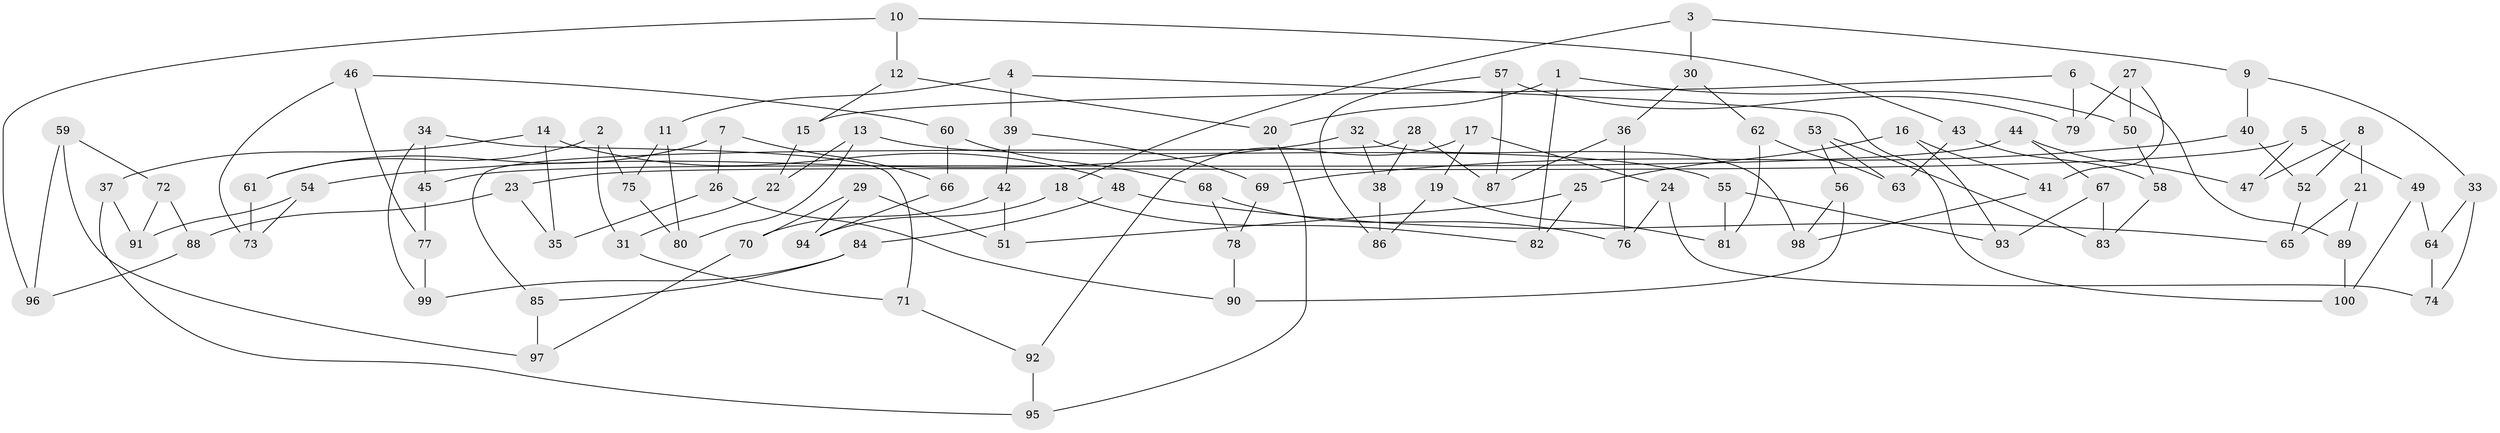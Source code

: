 // Generated by graph-tools (version 1.1) at 2025/11/02/21/25 10:11:15]
// undirected, 100 vertices, 150 edges
graph export_dot {
graph [start="1"]
  node [color=gray90,style=filled];
  1;
  2;
  3;
  4;
  5;
  6;
  7;
  8;
  9;
  10;
  11;
  12;
  13;
  14;
  15;
  16;
  17;
  18;
  19;
  20;
  21;
  22;
  23;
  24;
  25;
  26;
  27;
  28;
  29;
  30;
  31;
  32;
  33;
  34;
  35;
  36;
  37;
  38;
  39;
  40;
  41;
  42;
  43;
  44;
  45;
  46;
  47;
  48;
  49;
  50;
  51;
  52;
  53;
  54;
  55;
  56;
  57;
  58;
  59;
  60;
  61;
  62;
  63;
  64;
  65;
  66;
  67;
  68;
  69;
  70;
  71;
  72;
  73;
  74;
  75;
  76;
  77;
  78;
  79;
  80;
  81;
  82;
  83;
  84;
  85;
  86;
  87;
  88;
  89;
  90;
  91;
  92;
  93;
  94;
  95;
  96;
  97;
  98;
  99;
  100;
  1 -- 82;
  1 -- 50;
  1 -- 20;
  2 -- 61;
  2 -- 31;
  2 -- 75;
  3 -- 18;
  3 -- 9;
  3 -- 30;
  4 -- 39;
  4 -- 11;
  4 -- 100;
  5 -- 23;
  5 -- 47;
  5 -- 49;
  6 -- 15;
  6 -- 79;
  6 -- 89;
  7 -- 61;
  7 -- 26;
  7 -- 66;
  8 -- 52;
  8 -- 21;
  8 -- 47;
  9 -- 40;
  9 -- 33;
  10 -- 96;
  10 -- 43;
  10 -- 12;
  11 -- 80;
  11 -- 75;
  12 -- 20;
  12 -- 15;
  13 -- 22;
  13 -- 80;
  13 -- 55;
  14 -- 35;
  14 -- 37;
  14 -- 48;
  15 -- 22;
  16 -- 25;
  16 -- 93;
  16 -- 41;
  17 -- 19;
  17 -- 92;
  17 -- 24;
  18 -- 82;
  18 -- 94;
  19 -- 86;
  19 -- 81;
  20 -- 95;
  21 -- 89;
  21 -- 65;
  22 -- 31;
  23 -- 35;
  23 -- 88;
  24 -- 74;
  24 -- 76;
  25 -- 82;
  25 -- 51;
  26 -- 90;
  26 -- 35;
  27 -- 41;
  27 -- 50;
  27 -- 79;
  28 -- 85;
  28 -- 38;
  28 -- 87;
  29 -- 51;
  29 -- 94;
  29 -- 70;
  30 -- 36;
  30 -- 62;
  31 -- 71;
  32 -- 54;
  32 -- 38;
  32 -- 98;
  33 -- 64;
  33 -- 74;
  34 -- 99;
  34 -- 71;
  34 -- 45;
  36 -- 76;
  36 -- 87;
  37 -- 95;
  37 -- 91;
  38 -- 86;
  39 -- 42;
  39 -- 69;
  40 -- 52;
  40 -- 69;
  41 -- 98;
  42 -- 70;
  42 -- 51;
  43 -- 58;
  43 -- 63;
  44 -- 45;
  44 -- 47;
  44 -- 67;
  45 -- 77;
  46 -- 77;
  46 -- 60;
  46 -- 73;
  48 -- 65;
  48 -- 84;
  49 -- 64;
  49 -- 100;
  50 -- 58;
  52 -- 65;
  53 -- 63;
  53 -- 56;
  53 -- 83;
  54 -- 73;
  54 -- 91;
  55 -- 93;
  55 -- 81;
  56 -- 98;
  56 -- 90;
  57 -- 87;
  57 -- 86;
  57 -- 79;
  58 -- 83;
  59 -- 72;
  59 -- 97;
  59 -- 96;
  60 -- 66;
  60 -- 68;
  61 -- 73;
  62 -- 81;
  62 -- 63;
  64 -- 74;
  66 -- 94;
  67 -- 83;
  67 -- 93;
  68 -- 76;
  68 -- 78;
  69 -- 78;
  70 -- 97;
  71 -- 92;
  72 -- 91;
  72 -- 88;
  75 -- 80;
  77 -- 99;
  78 -- 90;
  84 -- 85;
  84 -- 99;
  85 -- 97;
  88 -- 96;
  89 -- 100;
  92 -- 95;
}
